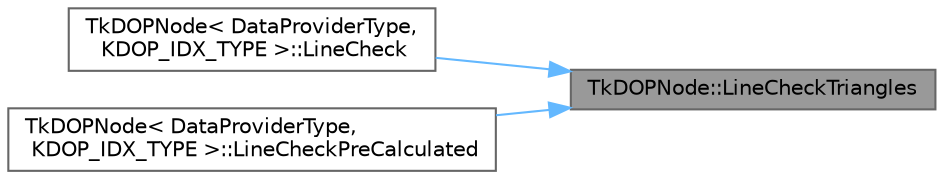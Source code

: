 digraph "TkDOPNode::LineCheckTriangles"
{
 // INTERACTIVE_SVG=YES
 // LATEX_PDF_SIZE
  bgcolor="transparent";
  edge [fontname=Helvetica,fontsize=10,labelfontname=Helvetica,labelfontsize=10];
  node [fontname=Helvetica,fontsize=10,shape=box,height=0.2,width=0.4];
  rankdir="RL";
  Node1 [id="Node000001",label="TkDOPNode::LineCheckTriangles",height=0.2,width=0.4,color="gray40", fillcolor="grey60", style="filled", fontcolor="black",tooltip="Works through the list of triangles in this node checking each one for a collision."];
  Node1 -> Node2 [id="edge1_Node000001_Node000002",dir="back",color="steelblue1",style="solid",tooltip=" "];
  Node2 [id="Node000002",label="TkDOPNode\< DataProviderType,\l KDOP_IDX_TYPE \>::LineCheck",height=0.2,width=0.4,color="grey40", fillcolor="white", style="filled",URL="$da/d46/structTkDOPNode.html#a0087f4bcfcb72b7660f936c014e01ad1",tooltip=" "];
  Node1 -> Node3 [id="edge2_Node000001_Node000003",dir="back",color="steelblue1",style="solid",tooltip=" "];
  Node3 [id="Node000003",label="TkDOPNode\< DataProviderType,\l KDOP_IDX_TYPE \>::LineCheckPreCalculated",height=0.2,width=0.4,color="grey40", fillcolor="white", style="filled",URL="$da/d46/structTkDOPNode.html#a4dc4458779d487999118a316588f563b",tooltip=" "];
}
